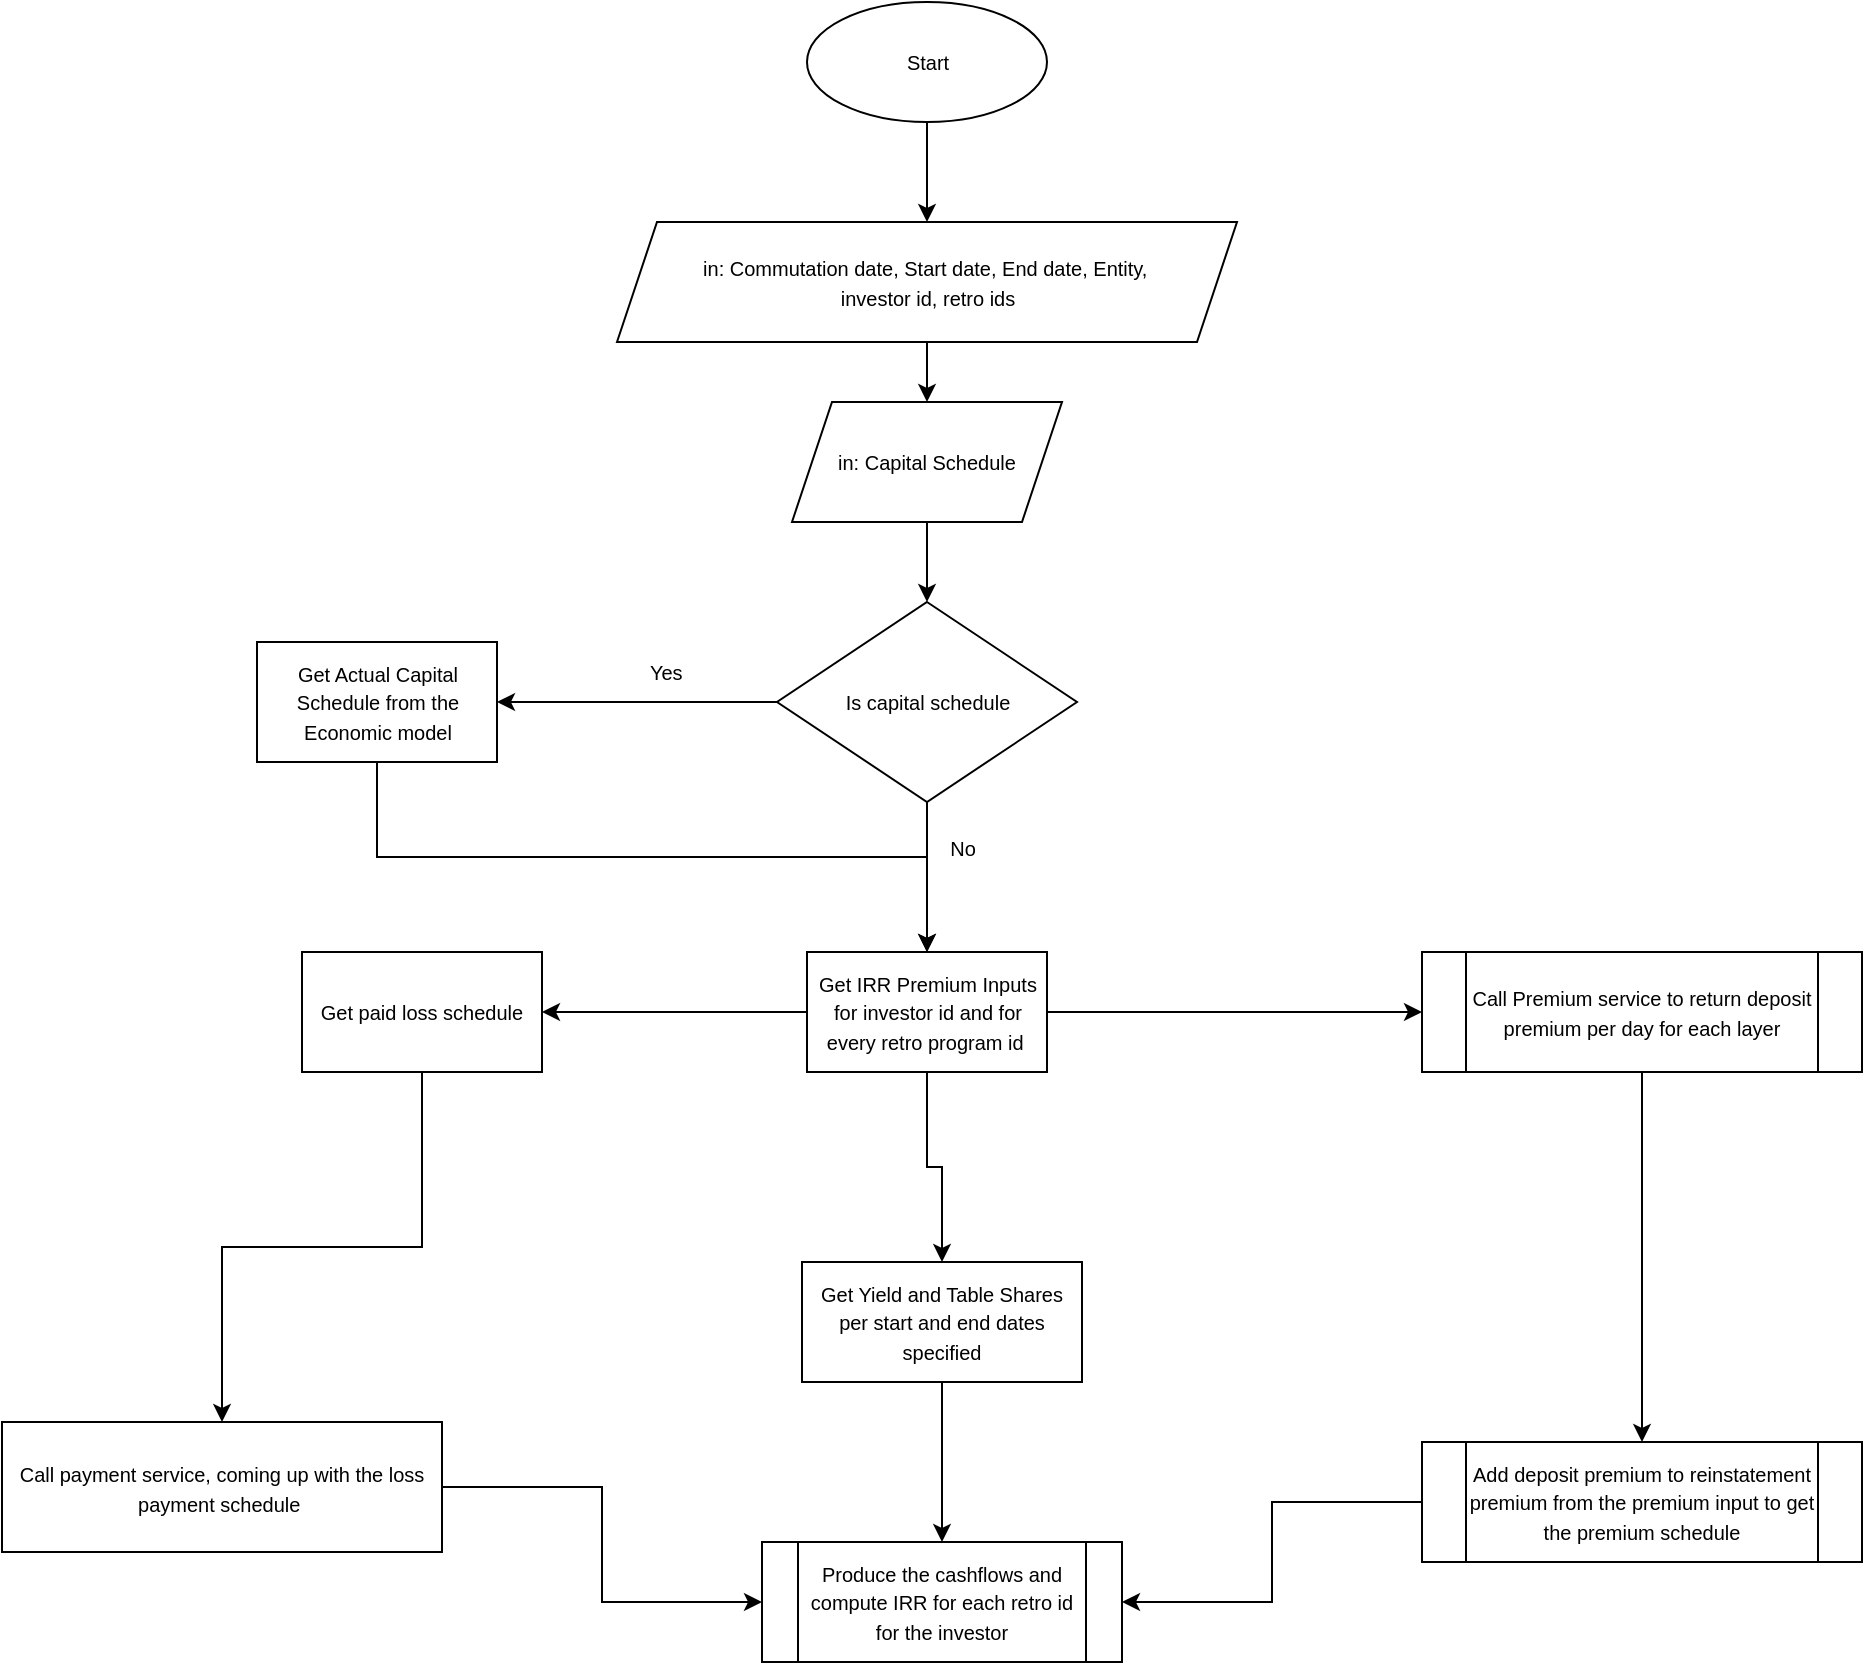 <mxfile version="24.7.8">
  <diagram id="C5RBs43oDa-KdzZeNtuy" name="Page-1">
    <mxGraphModel dx="2022" dy="650" grid="1" gridSize="10" guides="1" tooltips="1" connect="1" arrows="1" fold="1" page="1" pageScale="1" pageWidth="827" pageHeight="1169" math="0" shadow="0">
      <root>
        <mxCell id="WIyWlLk6GJQsqaUBKTNV-0" />
        <mxCell id="WIyWlLk6GJQsqaUBKTNV-1" parent="WIyWlLk6GJQsqaUBKTNV-0" />
        <mxCell id="hLnK8mnX8FE_kz83yhg1-8" value="" style="edgeStyle=orthogonalEdgeStyle;rounded=0;orthogonalLoop=1;jettySize=auto;html=1;" edge="1" parent="WIyWlLk6GJQsqaUBKTNV-1" source="hLnK8mnX8FE_kz83yhg1-1" target="hLnK8mnX8FE_kz83yhg1-7">
          <mxGeometry relative="1" as="geometry" />
        </mxCell>
        <mxCell id="hLnK8mnX8FE_kz83yhg1-1" value="&lt;font style=&quot;font-size: 10px;&quot;&gt;in: Commutation date, Start date, End date, Entity,&amp;nbsp;&lt;/font&gt;&lt;div&gt;&lt;font style=&quot;font-size: 10px;&quot;&gt;investor id, retro ids&lt;/font&gt;&lt;/div&gt;" style="shape=parallelogram;perimeter=parallelogramPerimeter;whiteSpace=wrap;html=1;fixedSize=1;" vertex="1" parent="WIyWlLk6GJQsqaUBKTNV-1">
          <mxGeometry x="227.5" y="190" width="310" height="60" as="geometry" />
        </mxCell>
        <mxCell id="hLnK8mnX8FE_kz83yhg1-17" value="" style="edgeStyle=orthogonalEdgeStyle;rounded=0;orthogonalLoop=1;jettySize=auto;html=1;" edge="1" parent="WIyWlLk6GJQsqaUBKTNV-1" source="hLnK8mnX8FE_kz83yhg1-2" target="hLnK8mnX8FE_kz83yhg1-1">
          <mxGeometry relative="1" as="geometry" />
        </mxCell>
        <mxCell id="hLnK8mnX8FE_kz83yhg1-2" value="&lt;font style=&quot;font-size: 10px;&quot;&gt;Start&lt;/font&gt;" style="ellipse;whiteSpace=wrap;html=1;" vertex="1" parent="WIyWlLk6GJQsqaUBKTNV-1">
          <mxGeometry x="322.5" y="80" width="120" height="60" as="geometry" />
        </mxCell>
        <mxCell id="hLnK8mnX8FE_kz83yhg1-10" value="" style="edgeStyle=orthogonalEdgeStyle;rounded=0;orthogonalLoop=1;jettySize=auto;html=1;" edge="1" parent="WIyWlLk6GJQsqaUBKTNV-1" source="hLnK8mnX8FE_kz83yhg1-7" target="hLnK8mnX8FE_kz83yhg1-9">
          <mxGeometry relative="1" as="geometry" />
        </mxCell>
        <mxCell id="hLnK8mnX8FE_kz83yhg1-7" value="&lt;font style=&quot;font-size: 10px;&quot;&gt;in: Capital Schedule&lt;/font&gt;" style="shape=parallelogram;perimeter=parallelogramPerimeter;whiteSpace=wrap;html=1;fixedSize=1;" vertex="1" parent="WIyWlLk6GJQsqaUBKTNV-1">
          <mxGeometry x="315" y="280" width="135" height="60" as="geometry" />
        </mxCell>
        <mxCell id="hLnK8mnX8FE_kz83yhg1-12" value="" style="edgeStyle=orthogonalEdgeStyle;rounded=0;orthogonalLoop=1;jettySize=auto;html=1;" edge="1" parent="WIyWlLk6GJQsqaUBKTNV-1" source="hLnK8mnX8FE_kz83yhg1-9" target="hLnK8mnX8FE_kz83yhg1-11">
          <mxGeometry relative="1" as="geometry" />
        </mxCell>
        <mxCell id="hLnK8mnX8FE_kz83yhg1-26" value="" style="edgeStyle=orthogonalEdgeStyle;rounded=0;orthogonalLoop=1;jettySize=auto;html=1;" edge="1" parent="WIyWlLk6GJQsqaUBKTNV-1" source="hLnK8mnX8FE_kz83yhg1-9" target="hLnK8mnX8FE_kz83yhg1-25">
          <mxGeometry relative="1" as="geometry" />
        </mxCell>
        <mxCell id="hLnK8mnX8FE_kz83yhg1-9" value="&lt;font style=&quot;font-size: 10px;&quot;&gt;Is capital schedule&lt;/font&gt;" style="rhombus;whiteSpace=wrap;html=1;" vertex="1" parent="WIyWlLk6GJQsqaUBKTNV-1">
          <mxGeometry x="307.5" y="380" width="150" height="100" as="geometry" />
        </mxCell>
        <mxCell id="hLnK8mnX8FE_kz83yhg1-11" value="&lt;font style=&quot;font-size: 10px;&quot;&gt;Get Actual Capital Schedule from the Economic model&lt;/font&gt;" style="whiteSpace=wrap;html=1;" vertex="1" parent="WIyWlLk6GJQsqaUBKTNV-1">
          <mxGeometry x="47.5" y="400" width="120" height="60" as="geometry" />
        </mxCell>
        <mxCell id="hLnK8mnX8FE_kz83yhg1-34" style="edgeStyle=orthogonalEdgeStyle;rounded=0;orthogonalLoop=1;jettySize=auto;html=1;exitX=0.5;exitY=1;exitDx=0;exitDy=0;" edge="1" parent="WIyWlLk6GJQsqaUBKTNV-1" source="hLnK8mnX8FE_kz83yhg1-11" target="hLnK8mnX8FE_kz83yhg1-25">
          <mxGeometry relative="1" as="geometry" />
        </mxCell>
        <mxCell id="hLnK8mnX8FE_kz83yhg1-13" value="&lt;font style=&quot;font-size: 10px;&quot;&gt;Yes&amp;nbsp;&lt;/font&gt;" style="text;html=1;align=center;verticalAlign=middle;resizable=0;points=[];autosize=1;strokeColor=none;fillColor=none;" vertex="1" parent="WIyWlLk6GJQsqaUBKTNV-1">
          <mxGeometry x="232.5" y="400" width="40" height="30" as="geometry" />
        </mxCell>
        <mxCell id="hLnK8mnX8FE_kz83yhg1-38" value="" style="edgeStyle=orthogonalEdgeStyle;rounded=0;orthogonalLoop=1;jettySize=auto;html=1;" edge="1" parent="WIyWlLk6GJQsqaUBKTNV-1" source="hLnK8mnX8FE_kz83yhg1-25" target="hLnK8mnX8FE_kz83yhg1-37">
          <mxGeometry relative="1" as="geometry" />
        </mxCell>
        <mxCell id="hLnK8mnX8FE_kz83yhg1-52" value="" style="edgeStyle=orthogonalEdgeStyle;rounded=0;orthogonalLoop=1;jettySize=auto;html=1;" edge="1" parent="WIyWlLk6GJQsqaUBKTNV-1" source="hLnK8mnX8FE_kz83yhg1-25" target="hLnK8mnX8FE_kz83yhg1-51">
          <mxGeometry relative="1" as="geometry" />
        </mxCell>
        <mxCell id="hLnK8mnX8FE_kz83yhg1-60" value="" style="edgeStyle=orthogonalEdgeStyle;rounded=0;orthogonalLoop=1;jettySize=auto;html=1;" edge="1" parent="WIyWlLk6GJQsqaUBKTNV-1" source="hLnK8mnX8FE_kz83yhg1-25" target="hLnK8mnX8FE_kz83yhg1-59">
          <mxGeometry relative="1" as="geometry" />
        </mxCell>
        <mxCell id="hLnK8mnX8FE_kz83yhg1-25" value="&lt;font style=&quot;font-size: 10px;&quot;&gt;Get IRR Premium Inputs for investor id and for every retro program id&amp;nbsp;&lt;/font&gt;" style="whiteSpace=wrap;html=1;" vertex="1" parent="WIyWlLk6GJQsqaUBKTNV-1">
          <mxGeometry x="322.5" y="555" width="120" height="60" as="geometry" />
        </mxCell>
        <mxCell id="hLnK8mnX8FE_kz83yhg1-27" value="&lt;font style=&quot;font-size: 10px;&quot;&gt;No&lt;/font&gt;" style="text;html=1;align=center;verticalAlign=middle;resizable=0;points=[];autosize=1;strokeColor=none;fillColor=none;" vertex="1" parent="WIyWlLk6GJQsqaUBKTNV-1">
          <mxGeometry x="380" y="488" width="40" height="30" as="geometry" />
        </mxCell>
        <mxCell id="hLnK8mnX8FE_kz83yhg1-40" value="" style="edgeStyle=orthogonalEdgeStyle;rounded=0;orthogonalLoop=1;jettySize=auto;html=1;" edge="1" parent="WIyWlLk6GJQsqaUBKTNV-1" source="hLnK8mnX8FE_kz83yhg1-37" target="hLnK8mnX8FE_kz83yhg1-39">
          <mxGeometry relative="1" as="geometry" />
        </mxCell>
        <mxCell id="hLnK8mnX8FE_kz83yhg1-37" value="&lt;font style=&quot;font-size: 10px;&quot;&gt;Get paid loss schedule&lt;/font&gt;" style="whiteSpace=wrap;html=1;" vertex="1" parent="WIyWlLk6GJQsqaUBKTNV-1">
          <mxGeometry x="70" y="555" width="120" height="60" as="geometry" />
        </mxCell>
        <mxCell id="hLnK8mnX8FE_kz83yhg1-68" style="edgeStyle=orthogonalEdgeStyle;rounded=0;orthogonalLoop=1;jettySize=auto;html=1;" edge="1" parent="WIyWlLk6GJQsqaUBKTNV-1" source="hLnK8mnX8FE_kz83yhg1-39" target="hLnK8mnX8FE_kz83yhg1-64">
          <mxGeometry relative="1" as="geometry" />
        </mxCell>
        <mxCell id="hLnK8mnX8FE_kz83yhg1-39" value="&lt;font style=&quot;font-size: 10px;&quot;&gt;Call payment service, coming up with the loss payment schedule&amp;nbsp;&lt;/font&gt;" style="whiteSpace=wrap;html=1;" vertex="1" parent="WIyWlLk6GJQsqaUBKTNV-1">
          <mxGeometry x="-80" y="790" width="220" height="65" as="geometry" />
        </mxCell>
        <mxCell id="hLnK8mnX8FE_kz83yhg1-65" value="" style="edgeStyle=orthogonalEdgeStyle;rounded=0;orthogonalLoop=1;jettySize=auto;html=1;" edge="1" parent="WIyWlLk6GJQsqaUBKTNV-1" source="hLnK8mnX8FE_kz83yhg1-51" target="hLnK8mnX8FE_kz83yhg1-64">
          <mxGeometry relative="1" as="geometry" />
        </mxCell>
        <mxCell id="hLnK8mnX8FE_kz83yhg1-51" value="&lt;font style=&quot;font-size: 10px;&quot;&gt;Get Yield and Table Shares per start and end dates specified&lt;/font&gt;" style="whiteSpace=wrap;html=1;" vertex="1" parent="WIyWlLk6GJQsqaUBKTNV-1">
          <mxGeometry x="320" y="710" width="140" height="60" as="geometry" />
        </mxCell>
        <mxCell id="hLnK8mnX8FE_kz83yhg1-62" value="" style="edgeStyle=orthogonalEdgeStyle;rounded=0;orthogonalLoop=1;jettySize=auto;html=1;" edge="1" parent="WIyWlLk6GJQsqaUBKTNV-1" source="hLnK8mnX8FE_kz83yhg1-59" target="hLnK8mnX8FE_kz83yhg1-61">
          <mxGeometry relative="1" as="geometry" />
        </mxCell>
        <mxCell id="hLnK8mnX8FE_kz83yhg1-59" value="&lt;font style=&quot;font-size: 10px;&quot;&gt;Call Premium service to return deposit premium per day for each layer&lt;/font&gt;" style="shape=process;whiteSpace=wrap;html=1;backgroundOutline=1;" vertex="1" parent="WIyWlLk6GJQsqaUBKTNV-1">
          <mxGeometry x="630" y="555" width="220" height="60" as="geometry" />
        </mxCell>
        <mxCell id="hLnK8mnX8FE_kz83yhg1-67" value="" style="edgeStyle=orthogonalEdgeStyle;rounded=0;orthogonalLoop=1;jettySize=auto;html=1;" edge="1" parent="WIyWlLk6GJQsqaUBKTNV-1" source="hLnK8mnX8FE_kz83yhg1-61" target="hLnK8mnX8FE_kz83yhg1-64">
          <mxGeometry relative="1" as="geometry">
            <mxPoint x="500" y="830" as="targetPoint" />
          </mxGeometry>
        </mxCell>
        <mxCell id="hLnK8mnX8FE_kz83yhg1-61" value="&lt;span style=&quot;font-size: 10px;&quot;&gt;Add deposit premium to reinstatement premium from the premium input to get the premium schedule&lt;/span&gt;" style="shape=process;whiteSpace=wrap;html=1;backgroundOutline=1;" vertex="1" parent="WIyWlLk6GJQsqaUBKTNV-1">
          <mxGeometry x="630" y="800" width="220" height="60" as="geometry" />
        </mxCell>
        <mxCell id="hLnK8mnX8FE_kz83yhg1-64" value="&lt;font style=&quot;font-size: 10px;&quot;&gt;Produce the cashflows and compute IRR for each retro id for the investor&lt;/font&gt;" style="shape=process;whiteSpace=wrap;html=1;backgroundOutline=1;" vertex="1" parent="WIyWlLk6GJQsqaUBKTNV-1">
          <mxGeometry x="300" y="850" width="180" height="60" as="geometry" />
        </mxCell>
      </root>
    </mxGraphModel>
  </diagram>
</mxfile>

